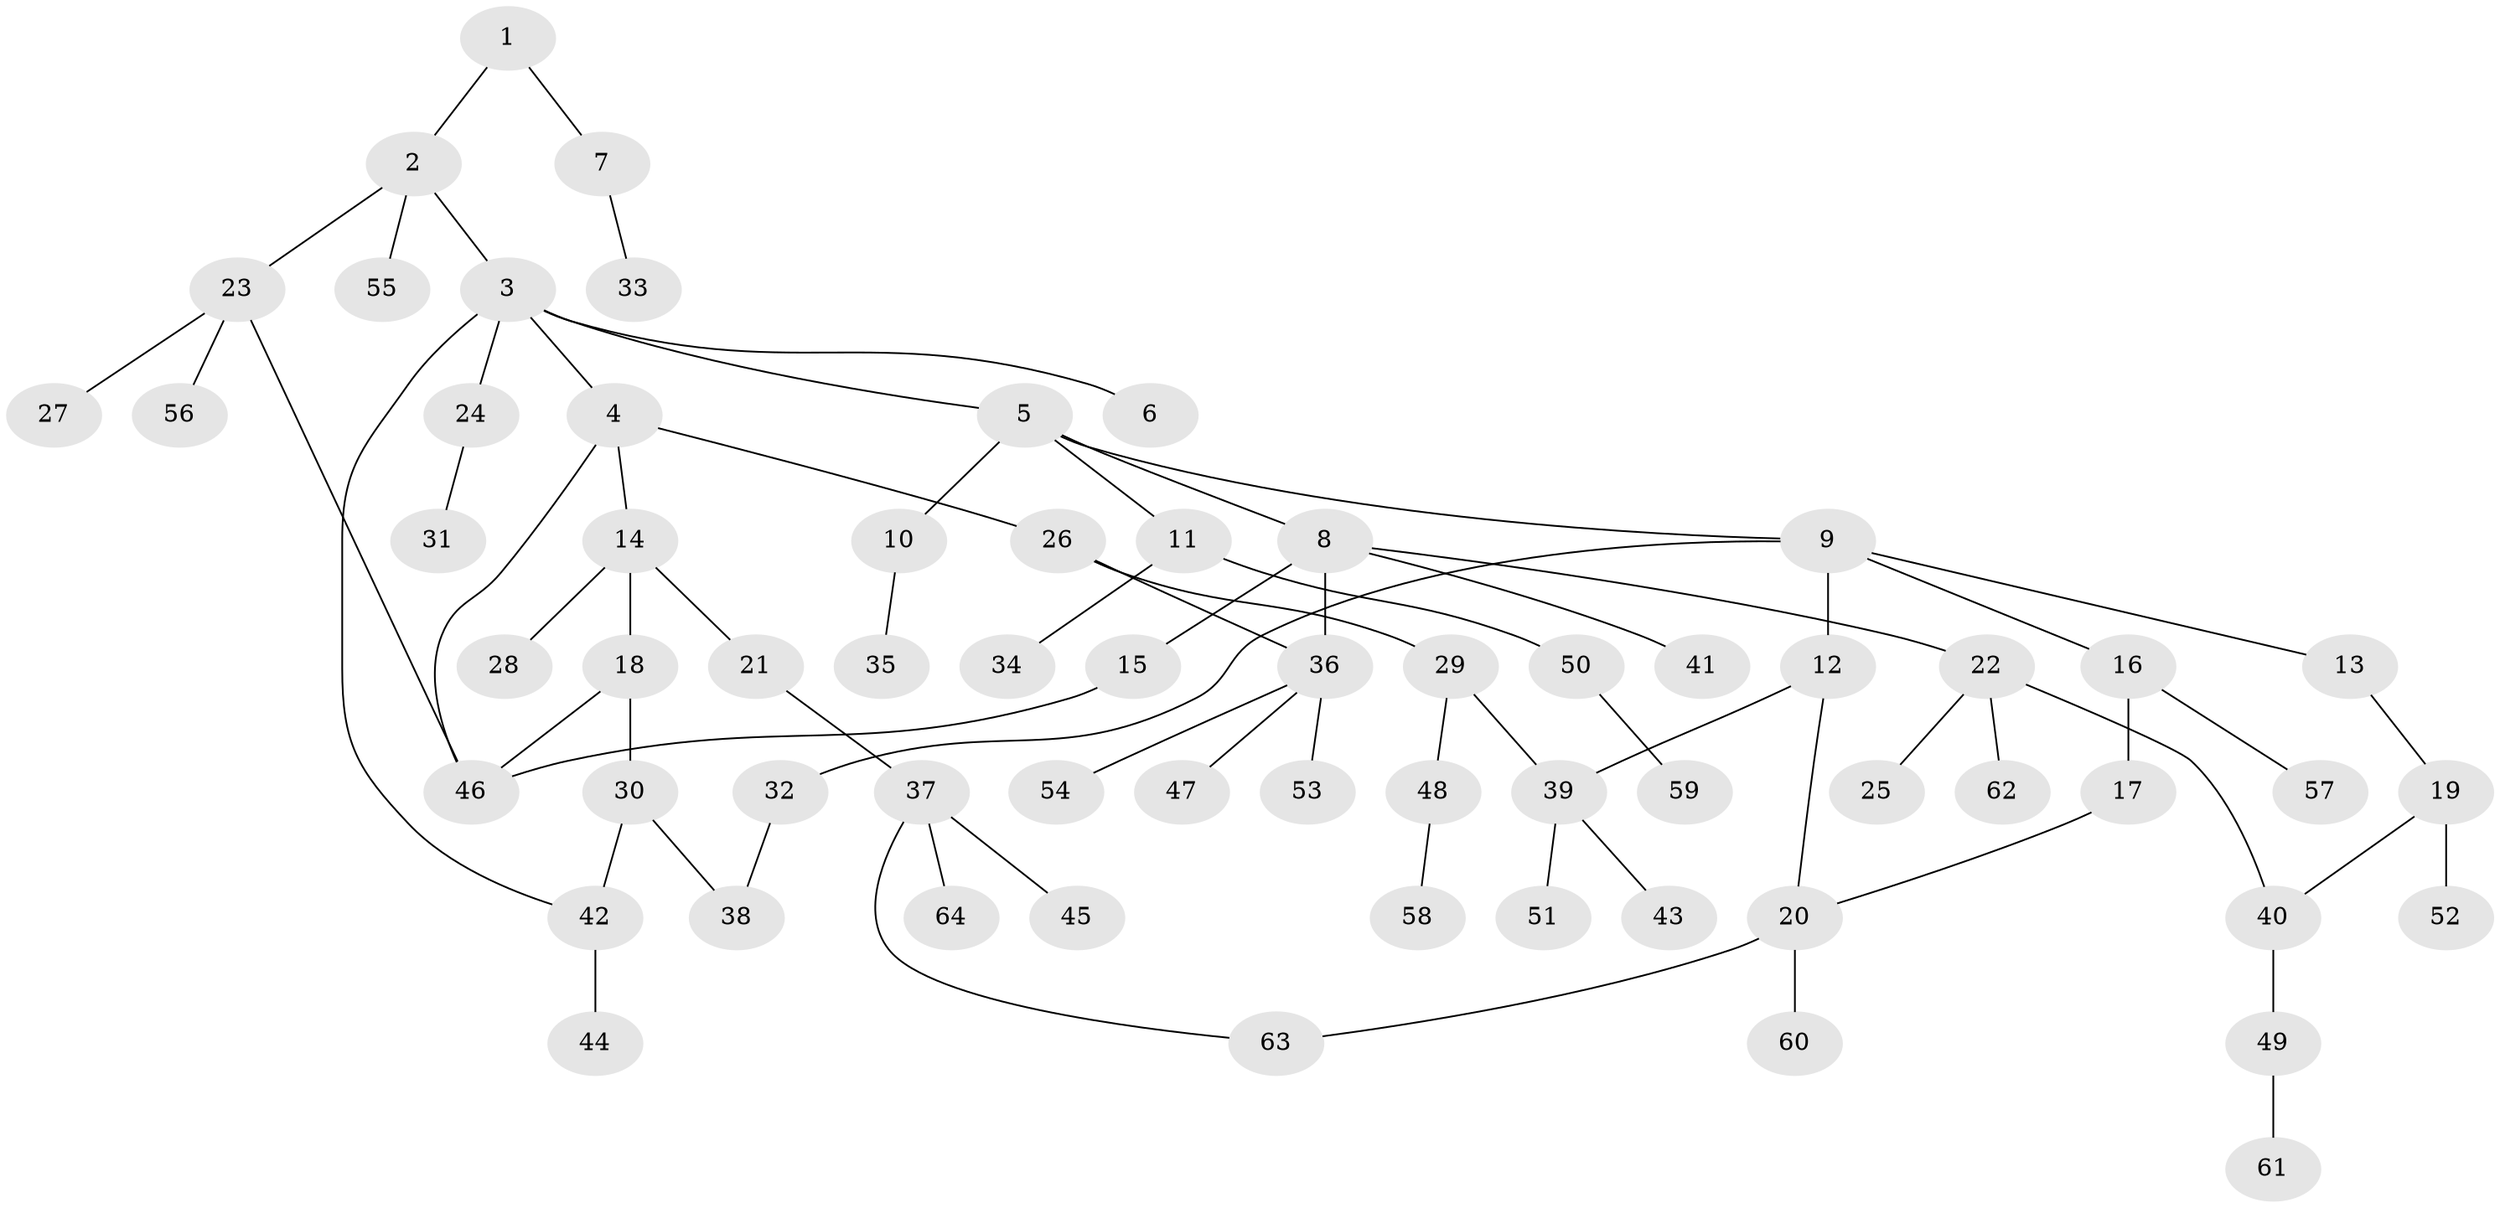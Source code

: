 // coarse degree distribution, {5: 0.125, 6: 0.03125, 2: 0.375, 3: 0.21875, 1: 0.21875, 4: 0.03125}
// Generated by graph-tools (version 1.1) at 2025/36/03/04/25 23:36:07]
// undirected, 64 vertices, 73 edges
graph export_dot {
  node [color=gray90,style=filled];
  1;
  2;
  3;
  4;
  5;
  6;
  7;
  8;
  9;
  10;
  11;
  12;
  13;
  14;
  15;
  16;
  17;
  18;
  19;
  20;
  21;
  22;
  23;
  24;
  25;
  26;
  27;
  28;
  29;
  30;
  31;
  32;
  33;
  34;
  35;
  36;
  37;
  38;
  39;
  40;
  41;
  42;
  43;
  44;
  45;
  46;
  47;
  48;
  49;
  50;
  51;
  52;
  53;
  54;
  55;
  56;
  57;
  58;
  59;
  60;
  61;
  62;
  63;
  64;
  1 -- 2;
  1 -- 7;
  2 -- 3;
  2 -- 23;
  2 -- 55;
  3 -- 4;
  3 -- 5;
  3 -- 6;
  3 -- 24;
  3 -- 42;
  4 -- 14;
  4 -- 26;
  4 -- 46;
  5 -- 8;
  5 -- 9;
  5 -- 10;
  5 -- 11;
  7 -- 33;
  8 -- 15;
  8 -- 22;
  8 -- 41;
  8 -- 36;
  9 -- 12;
  9 -- 13;
  9 -- 16;
  9 -- 32;
  10 -- 35;
  11 -- 34;
  11 -- 50;
  12 -- 20;
  12 -- 39;
  13 -- 19;
  14 -- 18;
  14 -- 21;
  14 -- 28;
  15 -- 46;
  16 -- 17;
  16 -- 57;
  17 -- 20;
  18 -- 30;
  18 -- 46;
  19 -- 40;
  19 -- 52;
  20 -- 60;
  20 -- 63;
  21 -- 37;
  22 -- 25;
  22 -- 62;
  22 -- 40;
  23 -- 27;
  23 -- 56;
  23 -- 46;
  24 -- 31;
  26 -- 29;
  26 -- 36;
  29 -- 48;
  29 -- 39;
  30 -- 42;
  30 -- 38;
  32 -- 38;
  36 -- 47;
  36 -- 53;
  36 -- 54;
  37 -- 45;
  37 -- 64;
  37 -- 63;
  39 -- 43;
  39 -- 51;
  40 -- 49;
  42 -- 44;
  48 -- 58;
  49 -- 61;
  50 -- 59;
}
